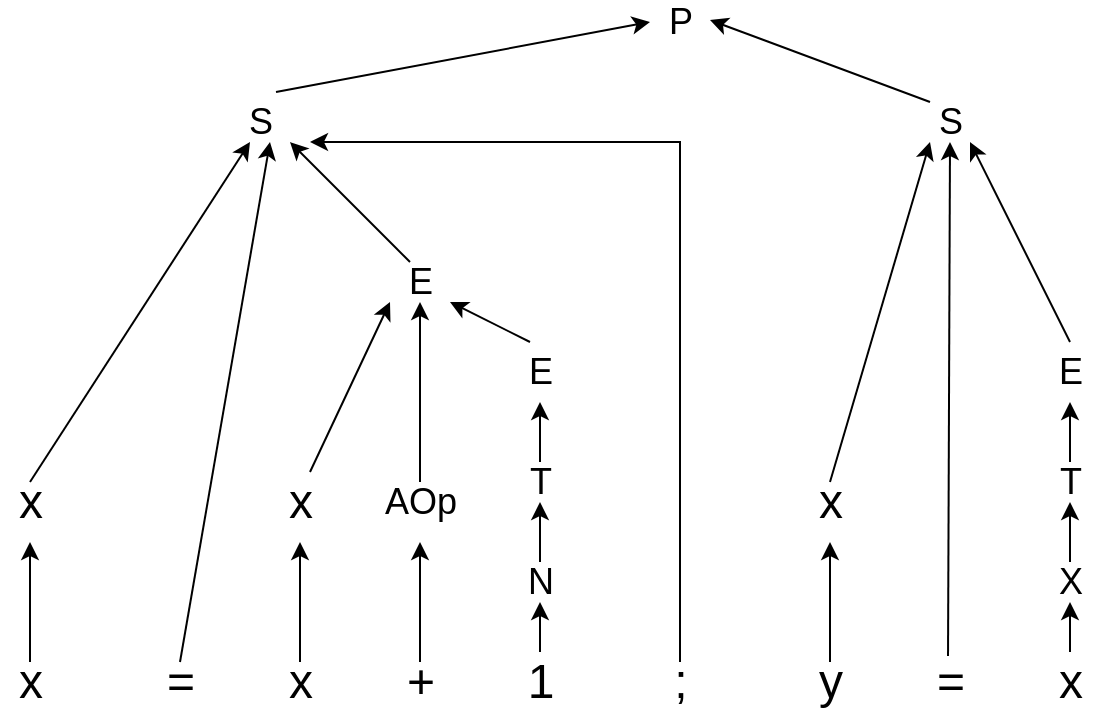 <mxfile version="16.6.4" type="github">
  <diagram name="Page-1" id="10a91c8b-09ff-31b1-d368-03940ed4cc9e">
    <mxGraphModel dx="1186" dy="680" grid="1" gridSize="10" guides="1" tooltips="1" connect="1" arrows="1" fold="1" page="1" pageScale="1" pageWidth="1100" pageHeight="850" background="none" math="0" shadow="0">
      <root>
        <mxCell id="0" />
        <mxCell id="1" parent="0" />
        <mxCell id="9a6G6KTI8FHR4v1OM2dX-11" style="edgeStyle=orthogonalEdgeStyle;rounded=0;orthogonalLoop=1;jettySize=auto;html=1;fontSize=24;" edge="1" parent="1" source="9a6G6KTI8FHR4v1OM2dX-1">
          <mxGeometry relative="1" as="geometry">
            <mxPoint x="210" y="520" as="targetPoint" />
          </mxGeometry>
        </mxCell>
        <mxCell id="9a6G6KTI8FHR4v1OM2dX-1" value="&lt;font style=&quot;font-size: 24px&quot;&gt;x&lt;/font&gt;" style="text;html=1;align=center;verticalAlign=middle;resizable=0;points=[];autosize=1;strokeColor=none;fillColor=none;" vertex="1" parent="1">
          <mxGeometry x="195" y="580" width="30" height="20" as="geometry" />
        </mxCell>
        <mxCell id="9a6G6KTI8FHR4v1OM2dX-2" value="&lt;font style=&quot;font-size: 24px&quot;&gt;=&lt;/font&gt;" style="text;html=1;align=center;verticalAlign=middle;resizable=0;points=[];autosize=1;strokeColor=none;fillColor=none;" vertex="1" parent="1">
          <mxGeometry x="270" y="580" width="30" height="20" as="geometry" />
        </mxCell>
        <mxCell id="9a6G6KTI8FHR4v1OM2dX-14" style="edgeStyle=orthogonalEdgeStyle;rounded=0;orthogonalLoop=1;jettySize=auto;html=1;fontSize=24;" edge="1" parent="1" source="9a6G6KTI8FHR4v1OM2dX-3">
          <mxGeometry relative="1" as="geometry">
            <mxPoint x="345" y="520" as="targetPoint" />
          </mxGeometry>
        </mxCell>
        <mxCell id="9a6G6KTI8FHR4v1OM2dX-3" value="&lt;font style=&quot;font-size: 24px&quot;&gt;x&lt;/font&gt;" style="text;html=1;align=center;verticalAlign=middle;resizable=0;points=[];autosize=1;strokeColor=none;fillColor=none;" vertex="1" parent="1">
          <mxGeometry x="330" y="580" width="30" height="20" as="geometry" />
        </mxCell>
        <mxCell id="9a6G6KTI8FHR4v1OM2dX-16" style="edgeStyle=orthogonalEdgeStyle;rounded=0;orthogonalLoop=1;jettySize=auto;html=1;fontSize=24;" edge="1" parent="1" source="9a6G6KTI8FHR4v1OM2dX-4">
          <mxGeometry relative="1" as="geometry">
            <mxPoint x="405" y="520" as="targetPoint" />
          </mxGeometry>
        </mxCell>
        <mxCell id="9a6G6KTI8FHR4v1OM2dX-4" value="&lt;font style=&quot;font-size: 24px&quot;&gt;+&lt;/font&gt;" style="text;html=1;align=center;verticalAlign=middle;resizable=0;points=[];autosize=1;strokeColor=none;fillColor=none;" vertex="1" parent="1">
          <mxGeometry x="390" y="580" width="30" height="20" as="geometry" />
        </mxCell>
        <mxCell id="9a6G6KTI8FHR4v1OM2dX-18" style="edgeStyle=orthogonalEdgeStyle;rounded=0;orthogonalLoop=1;jettySize=auto;html=1;fontSize=18;exitX=0.5;exitY=-0.25;exitDx=0;exitDy=0;exitPerimeter=0;" edge="1" parent="1" source="9a6G6KTI8FHR4v1OM2dX-5">
          <mxGeometry relative="1" as="geometry">
            <mxPoint x="465" y="550" as="targetPoint" />
            <mxPoint x="465" y="570" as="sourcePoint" />
            <Array as="points" />
          </mxGeometry>
        </mxCell>
        <mxCell id="9a6G6KTI8FHR4v1OM2dX-5" value="&lt;font style=&quot;font-size: 24px&quot;&gt;1&lt;/font&gt;" style="text;html=1;align=center;verticalAlign=middle;resizable=0;points=[];autosize=1;strokeColor=none;fillColor=none;" vertex="1" parent="1">
          <mxGeometry x="450" y="580" width="30" height="20" as="geometry" />
        </mxCell>
        <mxCell id="9a6G6KTI8FHR4v1OM2dX-37" style="edgeStyle=orthogonalEdgeStyle;rounded=0;orthogonalLoop=1;jettySize=auto;html=1;fontSize=18;" edge="1" parent="1" source="9a6G6KTI8FHR4v1OM2dX-6">
          <mxGeometry relative="1" as="geometry">
            <mxPoint x="350" y="320" as="targetPoint" />
            <Array as="points">
              <mxPoint x="535" y="340" />
              <mxPoint x="535" y="340" />
            </Array>
          </mxGeometry>
        </mxCell>
        <mxCell id="9a6G6KTI8FHR4v1OM2dX-6" value="&lt;font style=&quot;font-size: 24px&quot;&gt;;&lt;/font&gt;" style="text;html=1;align=center;verticalAlign=middle;resizable=0;points=[];autosize=1;strokeColor=none;fillColor=none;" vertex="1" parent="1">
          <mxGeometry x="525" y="580" width="20" height="20" as="geometry" />
        </mxCell>
        <mxCell id="9a6G6KTI8FHR4v1OM2dX-20" style="edgeStyle=orthogonalEdgeStyle;rounded=0;orthogonalLoop=1;jettySize=auto;html=1;fontSize=18;" edge="1" parent="1" source="9a6G6KTI8FHR4v1OM2dX-7">
          <mxGeometry relative="1" as="geometry">
            <mxPoint x="610" y="520" as="targetPoint" />
          </mxGeometry>
        </mxCell>
        <mxCell id="9a6G6KTI8FHR4v1OM2dX-7" value="&lt;font style=&quot;font-size: 24px&quot;&gt;y&lt;/font&gt;" style="text;html=1;align=center;verticalAlign=middle;resizable=0;points=[];autosize=1;strokeColor=none;fillColor=none;" vertex="1" parent="1">
          <mxGeometry x="595" y="580" width="30" height="20" as="geometry" />
        </mxCell>
        <mxCell id="9a6G6KTI8FHR4v1OM2dX-8" value="&lt;font style=&quot;font-size: 24px&quot;&gt;=&lt;/font&gt;" style="text;html=1;align=center;verticalAlign=middle;resizable=0;points=[];autosize=1;strokeColor=none;fillColor=none;" vertex="1" parent="1">
          <mxGeometry x="655" y="580" width="30" height="20" as="geometry" />
        </mxCell>
        <mxCell id="9a6G6KTI8FHR4v1OM2dX-9" value="&lt;font style=&quot;font-size: 24px&quot;&gt;x&lt;/font&gt;" style="text;html=1;align=center;verticalAlign=middle;resizable=0;points=[];autosize=1;strokeColor=none;fillColor=none;" vertex="1" parent="1">
          <mxGeometry x="715" y="580" width="30" height="20" as="geometry" />
        </mxCell>
        <mxCell id="9a6G6KTI8FHR4v1OM2dX-13" value="&lt;font style=&quot;font-size: 24px&quot;&gt;x&lt;/font&gt;" style="text;html=1;align=center;verticalAlign=middle;resizable=0;points=[];autosize=1;strokeColor=none;fillColor=none;" vertex="1" parent="1">
          <mxGeometry x="195" y="490" width="30" height="20" as="geometry" />
        </mxCell>
        <mxCell id="9a6G6KTI8FHR4v1OM2dX-15" value="&lt;font style=&quot;font-size: 24px&quot;&gt;x&lt;/font&gt;" style="text;html=1;align=center;verticalAlign=middle;resizable=0;points=[];autosize=1;strokeColor=none;fillColor=none;" vertex="1" parent="1">
          <mxGeometry x="330" y="490" width="30" height="20" as="geometry" />
        </mxCell>
        <mxCell id="9a6G6KTI8FHR4v1OM2dX-30" style="edgeStyle=orthogonalEdgeStyle;rounded=0;orthogonalLoop=1;jettySize=auto;html=1;fontSize=18;" edge="1" parent="1" source="9a6G6KTI8FHR4v1OM2dX-17">
          <mxGeometry relative="1" as="geometry">
            <mxPoint x="405" y="400" as="targetPoint" />
          </mxGeometry>
        </mxCell>
        <mxCell id="9a6G6KTI8FHR4v1OM2dX-17" value="&lt;font style=&quot;font-size: 18px&quot;&gt;AOp&lt;/font&gt;" style="text;html=1;align=center;verticalAlign=middle;resizable=0;points=[];autosize=1;strokeColor=none;fillColor=none;" vertex="1" parent="1">
          <mxGeometry x="380" y="490" width="50" height="20" as="geometry" />
        </mxCell>
        <mxCell id="9a6G6KTI8FHR4v1OM2dX-24" style="edgeStyle=orthogonalEdgeStyle;rounded=0;orthogonalLoop=1;jettySize=auto;html=1;fontSize=18;" edge="1" parent="1" source="9a6G6KTI8FHR4v1OM2dX-19">
          <mxGeometry relative="1" as="geometry">
            <mxPoint x="465" y="500" as="targetPoint" />
          </mxGeometry>
        </mxCell>
        <mxCell id="9a6G6KTI8FHR4v1OM2dX-19" value="&lt;font style=&quot;font-size: 18px&quot;&gt;N&lt;/font&gt;" style="text;html=1;align=center;verticalAlign=middle;resizable=0;points=[];autosize=1;strokeColor=none;fillColor=none;" vertex="1" parent="1">
          <mxGeometry x="450" y="530" width="30" height="20" as="geometry" />
        </mxCell>
        <mxCell id="9a6G6KTI8FHR4v1OM2dX-21" value="&lt;font style=&quot;font-size: 24px&quot;&gt;x&lt;/font&gt;" style="text;html=1;align=center;verticalAlign=middle;resizable=0;points=[];autosize=1;strokeColor=none;fillColor=none;" vertex="1" parent="1">
          <mxGeometry x="595" y="490" width="30" height="20" as="geometry" />
        </mxCell>
        <mxCell id="9a6G6KTI8FHR4v1OM2dX-26" style="edgeStyle=orthogonalEdgeStyle;rounded=0;orthogonalLoop=1;jettySize=auto;html=1;fontSize=18;" edge="1" parent="1" source="9a6G6KTI8FHR4v1OM2dX-25">
          <mxGeometry relative="1" as="geometry">
            <mxPoint x="465" y="450" as="targetPoint" />
          </mxGeometry>
        </mxCell>
        <mxCell id="9a6G6KTI8FHR4v1OM2dX-25" value="&lt;font style=&quot;font-size: 18px&quot;&gt;T&lt;/font&gt;" style="text;html=1;align=center;verticalAlign=middle;resizable=0;points=[];autosize=1;strokeColor=none;fillColor=none;" vertex="1" parent="1">
          <mxGeometry x="450" y="480" width="30" height="20" as="geometry" />
        </mxCell>
        <mxCell id="9a6G6KTI8FHR4v1OM2dX-27" value="&lt;font style=&quot;font-size: 18px&quot;&gt;E&lt;/font&gt;" style="text;html=1;align=center;verticalAlign=middle;resizable=0;points=[];autosize=1;strokeColor=none;fillColor=none;" vertex="1" parent="1">
          <mxGeometry x="450" y="425" width="30" height="20" as="geometry" />
        </mxCell>
        <mxCell id="9a6G6KTI8FHR4v1OM2dX-29" value="" style="endArrow=classic;html=1;rounded=0;fontSize=18;" edge="1" parent="1">
          <mxGeometry width="50" height="50" relative="1" as="geometry">
            <mxPoint x="350" y="485" as="sourcePoint" />
            <mxPoint x="390" y="400" as="targetPoint" />
            <Array as="points" />
          </mxGeometry>
        </mxCell>
        <mxCell id="9a6G6KTI8FHR4v1OM2dX-31" value="" style="endArrow=classic;html=1;rounded=0;fontSize=18;" edge="1" parent="1">
          <mxGeometry width="50" height="50" relative="1" as="geometry">
            <mxPoint x="460" y="420" as="sourcePoint" />
            <mxPoint x="420" y="400" as="targetPoint" />
          </mxGeometry>
        </mxCell>
        <mxCell id="9a6G6KTI8FHR4v1OM2dX-32" value="&lt;font style=&quot;font-size: 18px&quot;&gt;E&lt;/font&gt;" style="text;html=1;align=center;verticalAlign=middle;resizable=0;points=[];autosize=1;strokeColor=none;fillColor=none;" vertex="1" parent="1">
          <mxGeometry x="390" y="380" width="30" height="20" as="geometry" />
        </mxCell>
        <mxCell id="9a6G6KTI8FHR4v1OM2dX-33" value="" style="endArrow=classic;html=1;rounded=0;fontSize=18;" edge="1" parent="1">
          <mxGeometry width="50" height="50" relative="1" as="geometry">
            <mxPoint x="210" y="490" as="sourcePoint" />
            <mxPoint x="320" y="320" as="targetPoint" />
            <Array as="points" />
          </mxGeometry>
        </mxCell>
        <mxCell id="9a6G6KTI8FHR4v1OM2dX-34" value="" style="endArrow=classic;html=1;rounded=0;fontSize=18;exitX=0.5;exitY=0;exitDx=0;exitDy=0;exitPerimeter=0;" edge="1" parent="1" source="9a6G6KTI8FHR4v1OM2dX-2">
          <mxGeometry width="50" height="50" relative="1" as="geometry">
            <mxPoint x="280" y="580" as="sourcePoint" />
            <mxPoint x="330" y="320" as="targetPoint" />
            <Array as="points" />
          </mxGeometry>
        </mxCell>
        <mxCell id="9a6G6KTI8FHR4v1OM2dX-35" value="" style="endArrow=classic;html=1;rounded=0;fontSize=18;" edge="1" parent="1">
          <mxGeometry width="50" height="50" relative="1" as="geometry">
            <mxPoint x="400" y="380" as="sourcePoint" />
            <mxPoint x="340" y="320" as="targetPoint" />
          </mxGeometry>
        </mxCell>
        <mxCell id="9a6G6KTI8FHR4v1OM2dX-36" value="&lt;font style=&quot;font-size: 18px&quot;&gt;S&lt;/font&gt;" style="text;html=1;align=center;verticalAlign=middle;resizable=0;points=[];autosize=1;strokeColor=none;fillColor=none;" vertex="1" parent="1">
          <mxGeometry x="310" y="300" width="30" height="20" as="geometry" />
        </mxCell>
        <mxCell id="9a6G6KTI8FHR4v1OM2dX-44" style="edgeStyle=orthogonalEdgeStyle;rounded=0;orthogonalLoop=1;jettySize=auto;html=1;fontSize=18;exitX=0.5;exitY=-0.25;exitDx=0;exitDy=0;exitPerimeter=0;" edge="1" parent="1">
          <mxGeometry relative="1" as="geometry">
            <mxPoint x="730" y="550" as="targetPoint" />
            <mxPoint x="730" y="575" as="sourcePoint" />
            <Array as="points" />
          </mxGeometry>
        </mxCell>
        <mxCell id="9a6G6KTI8FHR4v1OM2dX-45" style="edgeStyle=orthogonalEdgeStyle;rounded=0;orthogonalLoop=1;jettySize=auto;html=1;fontSize=18;" edge="1" parent="1" source="9a6G6KTI8FHR4v1OM2dX-46">
          <mxGeometry relative="1" as="geometry">
            <mxPoint x="730" y="500" as="targetPoint" />
          </mxGeometry>
        </mxCell>
        <mxCell id="9a6G6KTI8FHR4v1OM2dX-46" value="&lt;span style=&quot;font-size: 18px&quot;&gt;X&lt;/span&gt;" style="text;html=1;align=center;verticalAlign=middle;resizable=0;points=[];autosize=1;strokeColor=none;fillColor=none;" vertex="1" parent="1">
          <mxGeometry x="715" y="530" width="30" height="20" as="geometry" />
        </mxCell>
        <mxCell id="9a6G6KTI8FHR4v1OM2dX-47" style="edgeStyle=orthogonalEdgeStyle;rounded=0;orthogonalLoop=1;jettySize=auto;html=1;fontSize=18;" edge="1" parent="1" source="9a6G6KTI8FHR4v1OM2dX-48">
          <mxGeometry relative="1" as="geometry">
            <mxPoint x="730" y="450" as="targetPoint" />
          </mxGeometry>
        </mxCell>
        <mxCell id="9a6G6KTI8FHR4v1OM2dX-48" value="&lt;font style=&quot;font-size: 18px&quot;&gt;T&lt;/font&gt;" style="text;html=1;align=center;verticalAlign=middle;resizable=0;points=[];autosize=1;strokeColor=none;fillColor=none;" vertex="1" parent="1">
          <mxGeometry x="715" y="480" width="30" height="20" as="geometry" />
        </mxCell>
        <mxCell id="9a6G6KTI8FHR4v1OM2dX-49" value="&lt;font style=&quot;font-size: 18px&quot;&gt;E&lt;/font&gt;" style="text;html=1;align=center;verticalAlign=middle;resizable=0;points=[];autosize=1;strokeColor=none;fillColor=none;" vertex="1" parent="1">
          <mxGeometry x="715" y="425" width="30" height="20" as="geometry" />
        </mxCell>
        <mxCell id="9a6G6KTI8FHR4v1OM2dX-50" value="" style="endArrow=classic;html=1;rounded=0;fontSize=18;exitX=0.467;exitY=-0.15;exitDx=0;exitDy=0;exitPerimeter=0;" edge="1" parent="1" source="9a6G6KTI8FHR4v1OM2dX-8">
          <mxGeometry width="50" height="50" relative="1" as="geometry">
            <mxPoint x="665" y="560" as="sourcePoint" />
            <mxPoint x="670" y="320" as="targetPoint" />
          </mxGeometry>
        </mxCell>
        <mxCell id="9a6G6KTI8FHR4v1OM2dX-51" value="" style="endArrow=classic;html=1;rounded=0;fontSize=18;" edge="1" parent="1">
          <mxGeometry width="50" height="50" relative="1" as="geometry">
            <mxPoint x="610" y="490" as="sourcePoint" />
            <mxPoint x="660" y="320" as="targetPoint" />
            <Array as="points" />
          </mxGeometry>
        </mxCell>
        <mxCell id="9a6G6KTI8FHR4v1OM2dX-52" value="" style="endArrow=classic;html=1;rounded=0;fontSize=18;" edge="1" parent="1">
          <mxGeometry width="50" height="50" relative="1" as="geometry">
            <mxPoint x="730" y="420" as="sourcePoint" />
            <mxPoint x="680" y="320" as="targetPoint" />
          </mxGeometry>
        </mxCell>
        <mxCell id="9a6G6KTI8FHR4v1OM2dX-53" value="&lt;font style=&quot;font-size: 18px&quot;&gt;S&lt;/font&gt;" style="text;html=1;align=center;verticalAlign=middle;resizable=0;points=[];autosize=1;strokeColor=none;fillColor=none;" vertex="1" parent="1">
          <mxGeometry x="655" y="300" width="30" height="20" as="geometry" />
        </mxCell>
        <mxCell id="9a6G6KTI8FHR4v1OM2dX-54" value="" style="endArrow=classic;html=1;rounded=0;fontSize=18;exitX=0.767;exitY=-0.25;exitDx=0;exitDy=0;exitPerimeter=0;" edge="1" parent="1" source="9a6G6KTI8FHR4v1OM2dX-36">
          <mxGeometry width="50" height="50" relative="1" as="geometry">
            <mxPoint x="340" y="310" as="sourcePoint" />
            <mxPoint x="520" y="260" as="targetPoint" />
          </mxGeometry>
        </mxCell>
        <mxCell id="9a6G6KTI8FHR4v1OM2dX-55" value="&lt;font style=&quot;font-size: 18px&quot;&gt;P&lt;/font&gt;" style="text;html=1;align=center;verticalAlign=middle;resizable=0;points=[];autosize=1;strokeColor=none;fillColor=none;" vertex="1" parent="1">
          <mxGeometry x="520" y="250" width="30" height="20" as="geometry" />
        </mxCell>
        <mxCell id="9a6G6KTI8FHR4v1OM2dX-56" value="" style="endArrow=classic;html=1;rounded=0;fontSize=18;entryX=1;entryY=0.45;entryDx=0;entryDy=0;entryPerimeter=0;" edge="1" parent="1" target="9a6G6KTI8FHR4v1OM2dX-55">
          <mxGeometry width="50" height="50" relative="1" as="geometry">
            <mxPoint x="660" y="300" as="sourcePoint" />
            <mxPoint x="600" y="240" as="targetPoint" />
          </mxGeometry>
        </mxCell>
      </root>
    </mxGraphModel>
  </diagram>
</mxfile>
